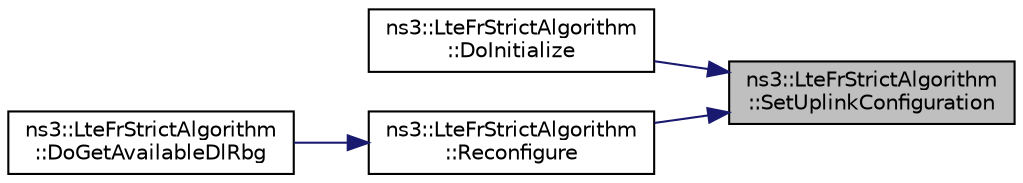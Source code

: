 digraph "ns3::LteFrStrictAlgorithm::SetUplinkConfiguration"
{
 // LATEX_PDF_SIZE
  edge [fontname="Helvetica",fontsize="10",labelfontname="Helvetica",labelfontsize="10"];
  node [fontname="Helvetica",fontsize="10",shape=record];
  rankdir="RL";
  Node1 [label="ns3::LteFrStrictAlgorithm\l::SetUplinkConfiguration",height=0.2,width=0.4,color="black", fillcolor="grey75", style="filled", fontcolor="black",tooltip="Set uplink configuration."];
  Node1 -> Node2 [dir="back",color="midnightblue",fontsize="10",style="solid",fontname="Helvetica"];
  Node2 [label="ns3::LteFrStrictAlgorithm\l::DoInitialize",height=0.2,width=0.4,color="black", fillcolor="white", style="filled",URL="$classns3_1_1_lte_fr_strict_algorithm.html#acb0b795e982f2d5219faca62e66b6a85",tooltip="Initialize() implementation."];
  Node1 -> Node3 [dir="back",color="midnightblue",fontsize="10",style="solid",fontname="Helvetica"];
  Node3 [label="ns3::LteFrStrictAlgorithm\l::Reconfigure",height=0.2,width=0.4,color="black", fillcolor="white", style="filled",URL="$classns3_1_1_lte_fr_strict_algorithm.html#a7429b4c664c7e0c9a388020bb4701d30",tooltip="Automatic FR reconfiguration."];
  Node3 -> Node4 [dir="back",color="midnightblue",fontsize="10",style="solid",fontname="Helvetica"];
  Node4 [label="ns3::LteFrStrictAlgorithm\l::DoGetAvailableDlRbg",height=0.2,width=0.4,color="black", fillcolor="white", style="filled",URL="$classns3_1_1_lte_fr_strict_algorithm.html#a6f478a1511230cc9b3057f88988fd6ec",tooltip="Implementation of LteFfrSapProvider::GetAvailableDlRbg."];
}
